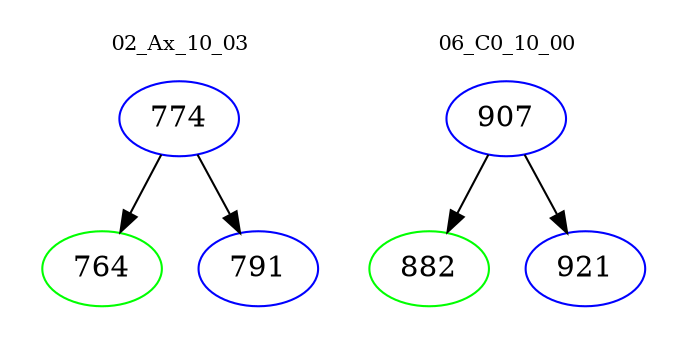 digraph{
subgraph cluster_0 {
color = white
label = "02_Ax_10_03";
fontsize=10;
T0_774 [label="774", color="blue"]
T0_774 -> T0_764 [color="black"]
T0_764 [label="764", color="green"]
T0_774 -> T0_791 [color="black"]
T0_791 [label="791", color="blue"]
}
subgraph cluster_1 {
color = white
label = "06_C0_10_00";
fontsize=10;
T1_907 [label="907", color="blue"]
T1_907 -> T1_882 [color="black"]
T1_882 [label="882", color="green"]
T1_907 -> T1_921 [color="black"]
T1_921 [label="921", color="blue"]
}
}
